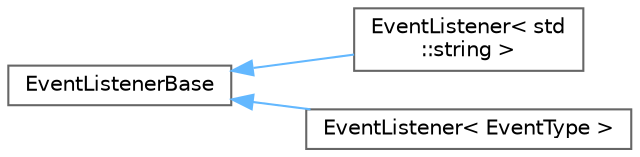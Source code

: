 digraph "Graphical Class Hierarchy"
{
 // LATEX_PDF_SIZE
  bgcolor="transparent";
  edge [fontname=Helvetica,fontsize=10,labelfontname=Helvetica,labelfontsize=10];
  node [fontname=Helvetica,fontsize=10,shape=box,height=0.2,width=0.4];
  rankdir="LR";
  Node0 [id="Node000000",label="EventListenerBase",height=0.2,width=0.4,color="grey40", fillcolor="white", style="filled",URL="$d1/d42/classEventListenerBase.html",tooltip="unified base class for templatized EventListeners"];
  Node0 -> Node1 [id="edge42_Node000000_Node000001",dir="back",color="steelblue1",style="solid",tooltip=" "];
  Node1 [id="Node000001",label="EventListener\< std\l::string \>",height=0.2,width=0.4,color="grey40", fillcolor="white", style="filled",URL="$dc/d36/classEventListener.html",tooltip=" "];
  Node0 -> Node2 [id="edge43_Node000000_Node000002",dir="back",color="steelblue1",style="solid",tooltip=" "];
  Node2 [id="Node000002",label="EventListener\< EventType \>",height=0.2,width=0.4,color="grey40", fillcolor="white", style="filled",URL="$dc/d36/classEventListener.html",tooltip="Event Listener that listens for a specific kind of event."];
}
